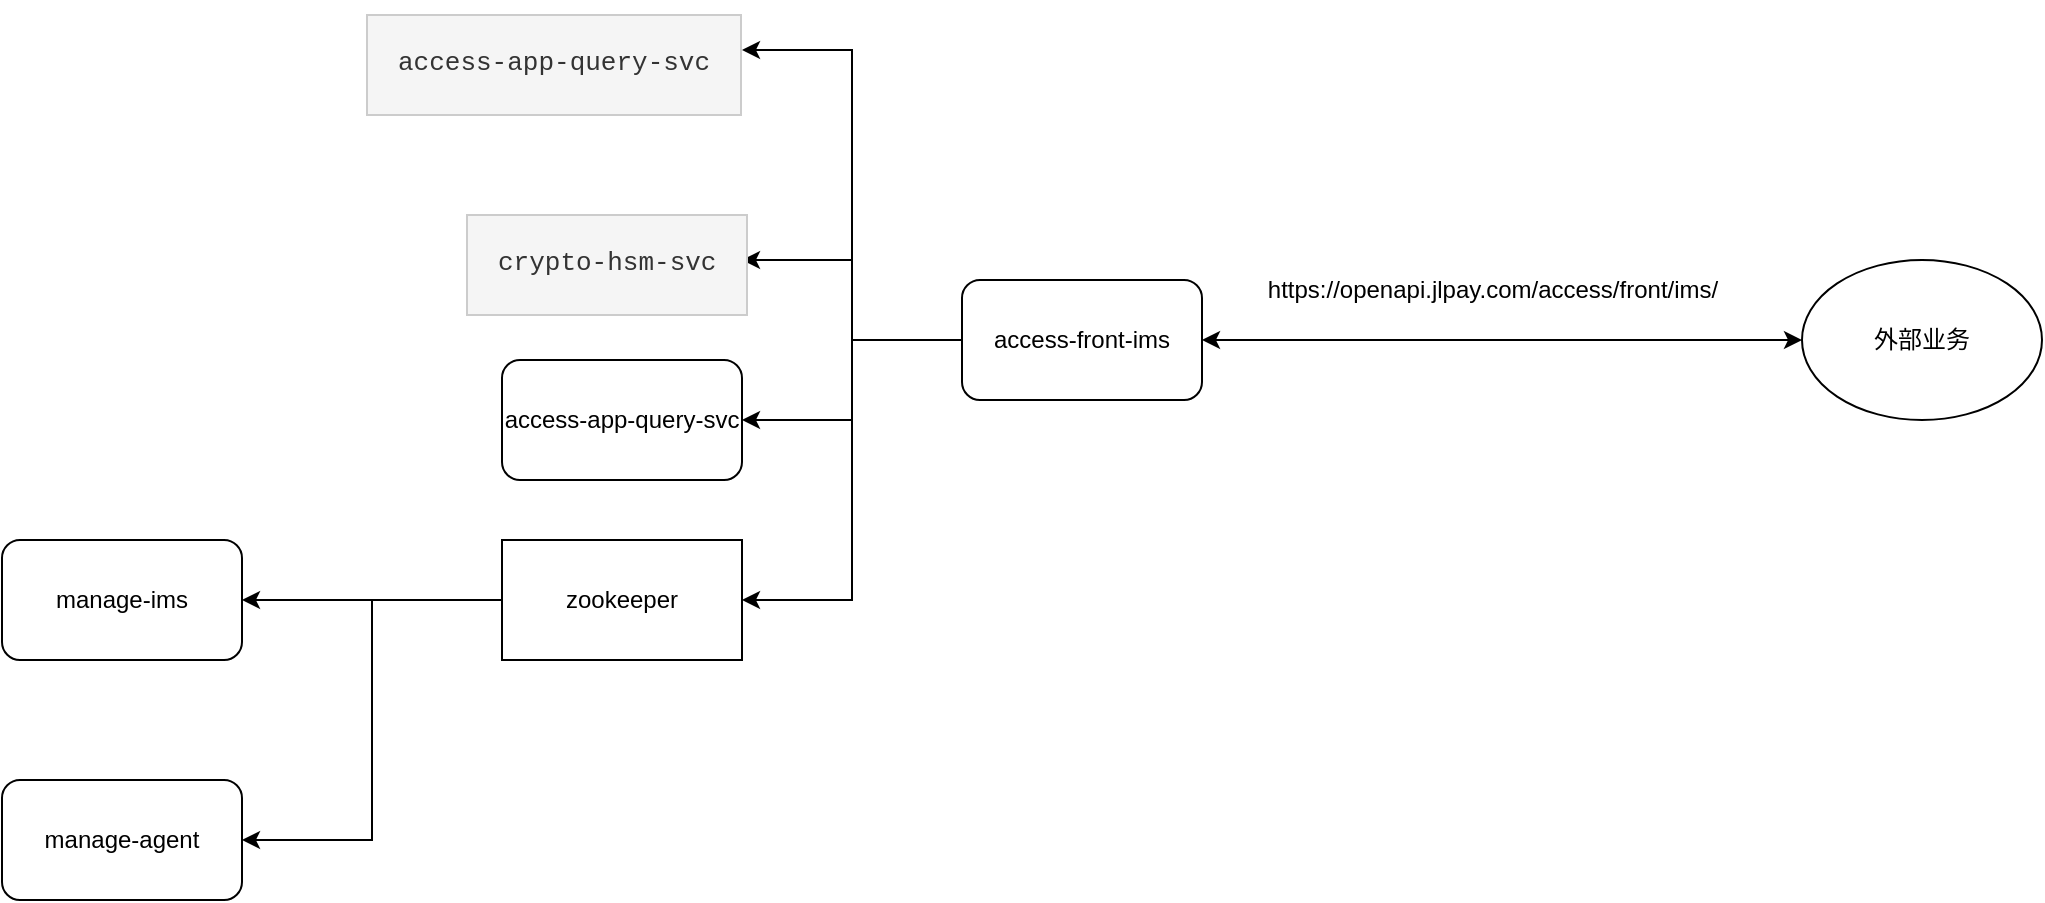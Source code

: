<mxfile version="21.0.6" type="github">
  <diagram name="第 1 页" id="n978nCB4o9fpUzQAaaBS">
    <mxGraphModel dx="1434" dy="796" grid="1" gridSize="10" guides="1" tooltips="1" connect="1" arrows="1" fold="1" page="1" pageScale="1" pageWidth="2339" pageHeight="3300" math="0" shadow="0">
      <root>
        <mxCell id="0" />
        <mxCell id="1" parent="0" />
        <mxCell id="92hG7NTdTtCSO94ox0p--8" style="edgeStyle=orthogonalEdgeStyle;rounded=0;orthogonalLoop=1;jettySize=auto;html=1;entryX=1;entryY=0.5;entryDx=0;entryDy=0;" edge="1" parent="1" source="92hG7NTdTtCSO94ox0p--1" target="92hG7NTdTtCSO94ox0p--7">
          <mxGeometry relative="1" as="geometry" />
        </mxCell>
        <mxCell id="92hG7NTdTtCSO94ox0p--13" style="edgeStyle=orthogonalEdgeStyle;rounded=0;orthogonalLoop=1;jettySize=auto;html=1;entryX=1;entryY=0.5;entryDx=0;entryDy=0;" edge="1" parent="1" source="92hG7NTdTtCSO94ox0p--1" target="92hG7NTdTtCSO94ox0p--11">
          <mxGeometry relative="1" as="geometry" />
        </mxCell>
        <mxCell id="92hG7NTdTtCSO94ox0p--14" style="edgeStyle=orthogonalEdgeStyle;rounded=0;orthogonalLoop=1;jettySize=auto;html=1;" edge="1" parent="1" source="92hG7NTdTtCSO94ox0p--1" target="92hG7NTdTtCSO94ox0p--12">
          <mxGeometry relative="1" as="geometry" />
        </mxCell>
        <mxCell id="92hG7NTdTtCSO94ox0p--16" style="edgeStyle=orthogonalEdgeStyle;rounded=0;orthogonalLoop=1;jettySize=auto;html=1;entryX=1;entryY=0.5;entryDx=0;entryDy=0;" edge="1" parent="1" source="92hG7NTdTtCSO94ox0p--1" target="92hG7NTdTtCSO94ox0p--15">
          <mxGeometry relative="1" as="geometry" />
        </mxCell>
        <mxCell id="92hG7NTdTtCSO94ox0p--1" value="access-front-ims" style="rounded=1;whiteSpace=wrap;html=1;" vertex="1" parent="1">
          <mxGeometry x="690" y="450" width="120" height="60" as="geometry" />
        </mxCell>
        <mxCell id="92hG7NTdTtCSO94ox0p--4" value="" style="endArrow=classic;startArrow=classic;html=1;rounded=0;exitX=1;exitY=0.5;exitDx=0;exitDy=0;" edge="1" parent="1" source="92hG7NTdTtCSO94ox0p--1">
          <mxGeometry width="50" height="50" relative="1" as="geometry">
            <mxPoint x="1010" y="480" as="sourcePoint" />
            <mxPoint x="1110" y="480" as="targetPoint" />
          </mxGeometry>
        </mxCell>
        <mxCell id="92hG7NTdTtCSO94ox0p--5" value="外部业务" style="ellipse;whiteSpace=wrap;html=1;" vertex="1" parent="1">
          <mxGeometry x="1110" y="440" width="120" height="80" as="geometry" />
        </mxCell>
        <mxCell id="92hG7NTdTtCSO94ox0p--6" value="https://openapi.jlpay.com/access/front/ims/" style="text;html=1;align=center;verticalAlign=middle;resizable=0;points=[];autosize=1;strokeColor=none;fillColor=none;" vertex="1" parent="1">
          <mxGeometry x="830" y="440" width="250" height="30" as="geometry" />
        </mxCell>
        <mxCell id="92hG7NTdTtCSO94ox0p--19" style="edgeStyle=orthogonalEdgeStyle;rounded=0;orthogonalLoop=1;jettySize=auto;html=1;" edge="1" parent="1" source="92hG7NTdTtCSO94ox0p--7" target="92hG7NTdTtCSO94ox0p--17">
          <mxGeometry relative="1" as="geometry" />
        </mxCell>
        <mxCell id="92hG7NTdTtCSO94ox0p--20" style="edgeStyle=orthogonalEdgeStyle;rounded=0;orthogonalLoop=1;jettySize=auto;html=1;entryX=1;entryY=0.5;entryDx=0;entryDy=0;" edge="1" parent="1" source="92hG7NTdTtCSO94ox0p--7" target="92hG7NTdTtCSO94ox0p--18">
          <mxGeometry relative="1" as="geometry" />
        </mxCell>
        <mxCell id="92hG7NTdTtCSO94ox0p--7" value="zookeeper" style="rounded=0;whiteSpace=wrap;html=1;" vertex="1" parent="1">
          <mxGeometry x="460" y="580" width="120" height="60" as="geometry" />
        </mxCell>
        <mxCell id="92hG7NTdTtCSO94ox0p--11" value="&lt;meta charset=&quot;utf-8&quot;&gt;&lt;pre style=&quot;box-sizing: border-box; overflow: auto; font-family: Menlo, Monaco, Consolas, &amp;quot;Courier New&amp;quot;, monospace; font-size: 13px; display: block; padding: 15px; margin: 0px; line-height: 1.429; word-break: break-all; overflow-wrap: break-word; color: rgb(51, 51, 51); background-color: rgb(245, 245, 245); border: 1px solid rgb(204, 204, 204); border-radius: 0px; position: relative; font-style: normal; font-variant-ligatures: normal; font-variant-caps: normal; font-weight: 400; letter-spacing: normal; orphans: 2; text-align: start; text-indent: 0px; text-transform: none; widows: 2; word-spacing: 0px; -webkit-text-stroke-width: 0px; text-decoration-thickness: initial; text-decoration-style: initial; text-decoration-color: initial;&quot; class=&quot;modal-body no-radius ng-binding&quot;&gt;access-app-query-svc&lt;/pre&gt;" style="text;whiteSpace=wrap;html=1;" vertex="1" parent="1">
          <mxGeometry x="390" y="310" width="190" height="50" as="geometry" />
        </mxCell>
        <mxCell id="92hG7NTdTtCSO94ox0p--12" value="&lt;meta charset=&quot;utf-8&quot;&gt;&lt;pre style=&quot;box-sizing: border-box; overflow: auto; font-family: Menlo, Monaco, Consolas, &amp;quot;Courier New&amp;quot;, monospace; font-size: 13px; display: block; padding: 15px; margin: 0px; line-height: 1.429; word-break: break-all; overflow-wrap: break-word; color: rgb(51, 51, 51); background-color: rgb(245, 245, 245); border: 1px solid rgb(204, 204, 204); border-radius: 0px; position: relative; font-style: normal; font-variant-ligatures: normal; font-variant-caps: normal; font-weight: 400; letter-spacing: normal; orphans: 2; text-align: start; text-indent: 0px; text-transform: none; widows: 2; word-spacing: 0px; -webkit-text-stroke-width: 0px; text-decoration-thickness: initial; text-decoration-style: initial; text-decoration-color: initial;&quot; class=&quot;modal-body no-radius ng-binding&quot;&gt;crypto-hsm-svc&lt;/pre&gt;" style="text;whiteSpace=wrap;html=1;" vertex="1" parent="1">
          <mxGeometry x="440" y="410" width="140" height="60" as="geometry" />
        </mxCell>
        <mxCell id="92hG7NTdTtCSO94ox0p--15" value="access-app-query-svc" style="rounded=1;whiteSpace=wrap;html=1;" vertex="1" parent="1">
          <mxGeometry x="460" y="490" width="120" height="60" as="geometry" />
        </mxCell>
        <mxCell id="92hG7NTdTtCSO94ox0p--17" value="manage-ims" style="rounded=1;whiteSpace=wrap;html=1;" vertex="1" parent="1">
          <mxGeometry x="210" y="580" width="120" height="60" as="geometry" />
        </mxCell>
        <mxCell id="92hG7NTdTtCSO94ox0p--18" value="manage-agent" style="rounded=1;whiteSpace=wrap;html=1;" vertex="1" parent="1">
          <mxGeometry x="210" y="700" width="120" height="60" as="geometry" />
        </mxCell>
      </root>
    </mxGraphModel>
  </diagram>
</mxfile>
